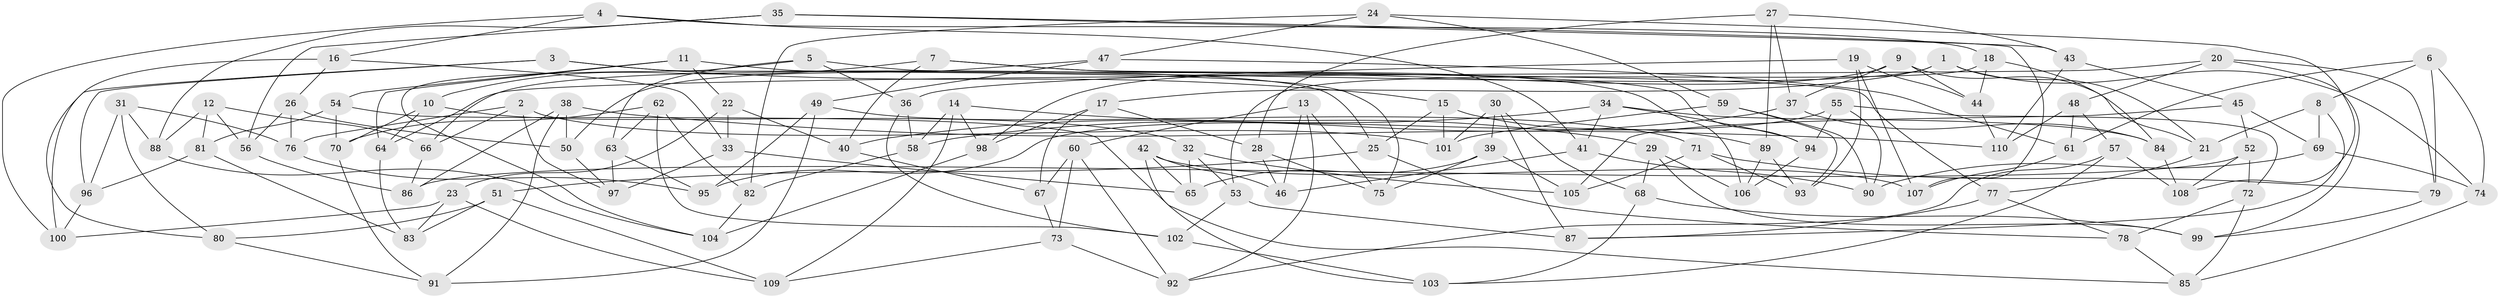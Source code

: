 // Generated by graph-tools (version 1.1) at 2025/11/02/27/25 16:11:45]
// undirected, 110 vertices, 220 edges
graph export_dot {
graph [start="1"]
  node [color=gray90,style=filled];
  1;
  2;
  3;
  4;
  5;
  6;
  7;
  8;
  9;
  10;
  11;
  12;
  13;
  14;
  15;
  16;
  17;
  18;
  19;
  20;
  21;
  22;
  23;
  24;
  25;
  26;
  27;
  28;
  29;
  30;
  31;
  32;
  33;
  34;
  35;
  36;
  37;
  38;
  39;
  40;
  41;
  42;
  43;
  44;
  45;
  46;
  47;
  48;
  49;
  50;
  51;
  52;
  53;
  54;
  55;
  56;
  57;
  58;
  59;
  60;
  61;
  62;
  63;
  64;
  65;
  66;
  67;
  68;
  69;
  70;
  71;
  72;
  73;
  74;
  75;
  76;
  77;
  78;
  79;
  80;
  81;
  82;
  83;
  84;
  85;
  86;
  87;
  88;
  89;
  90;
  91;
  92;
  93;
  94;
  95;
  96;
  97;
  98;
  99;
  100;
  101;
  102;
  103;
  104;
  105;
  106;
  107;
  108;
  109;
  110;
  1 -- 66;
  1 -- 74;
  1 -- 17;
  1 -- 21;
  2 -- 97;
  2 -- 101;
  2 -- 76;
  2 -- 66;
  3 -- 15;
  3 -- 96;
  3 -- 100;
  3 -- 25;
  4 -- 16;
  4 -- 18;
  4 -- 100;
  4 -- 41;
  5 -- 63;
  5 -- 77;
  5 -- 104;
  5 -- 36;
  6 -- 61;
  6 -- 79;
  6 -- 8;
  6 -- 74;
  7 -- 10;
  7 -- 94;
  7 -- 40;
  7 -- 106;
  8 -- 69;
  8 -- 21;
  8 -- 87;
  9 -- 98;
  9 -- 21;
  9 -- 44;
  9 -- 37;
  10 -- 64;
  10 -- 32;
  10 -- 70;
  11 -- 75;
  11 -- 64;
  11 -- 54;
  11 -- 22;
  12 -- 66;
  12 -- 56;
  12 -- 81;
  12 -- 88;
  13 -- 75;
  13 -- 60;
  13 -- 46;
  13 -- 92;
  14 -- 98;
  14 -- 29;
  14 -- 58;
  14 -- 109;
  15 -- 25;
  15 -- 89;
  15 -- 101;
  16 -- 33;
  16 -- 80;
  16 -- 26;
  17 -- 28;
  17 -- 67;
  17 -- 98;
  18 -- 44;
  18 -- 84;
  18 -- 53;
  19 -- 93;
  19 -- 44;
  19 -- 107;
  19 -- 36;
  20 -- 99;
  20 -- 64;
  20 -- 79;
  20 -- 48;
  21 -- 77;
  22 -- 23;
  22 -- 33;
  22 -- 40;
  23 -- 100;
  23 -- 83;
  23 -- 109;
  24 -- 82;
  24 -- 47;
  24 -- 59;
  24 -- 108;
  25 -- 78;
  25 -- 51;
  26 -- 76;
  26 -- 50;
  26 -- 56;
  27 -- 89;
  27 -- 28;
  27 -- 37;
  27 -- 43;
  28 -- 46;
  28 -- 75;
  29 -- 99;
  29 -- 106;
  29 -- 68;
  30 -- 39;
  30 -- 87;
  30 -- 101;
  30 -- 68;
  31 -- 76;
  31 -- 96;
  31 -- 80;
  31 -- 88;
  32 -- 65;
  32 -- 53;
  32 -- 105;
  33 -- 97;
  33 -- 65;
  34 -- 94;
  34 -- 41;
  34 -- 84;
  34 -- 40;
  35 -- 56;
  35 -- 43;
  35 -- 107;
  35 -- 88;
  36 -- 58;
  36 -- 102;
  37 -- 84;
  37 -- 58;
  38 -- 91;
  38 -- 110;
  38 -- 86;
  38 -- 50;
  39 -- 75;
  39 -- 105;
  39 -- 65;
  40 -- 67;
  41 -- 46;
  41 -- 90;
  42 -- 65;
  42 -- 107;
  42 -- 46;
  42 -- 103;
  43 -- 110;
  43 -- 45;
  44 -- 110;
  45 -- 52;
  45 -- 69;
  45 -- 105;
  47 -- 50;
  47 -- 61;
  47 -- 49;
  48 -- 61;
  48 -- 57;
  48 -- 110;
  49 -- 91;
  49 -- 95;
  49 -- 71;
  50 -- 97;
  51 -- 83;
  51 -- 109;
  51 -- 80;
  52 -- 108;
  52 -- 86;
  52 -- 72;
  53 -- 102;
  53 -- 87;
  54 -- 85;
  54 -- 81;
  54 -- 70;
  55 -- 72;
  55 -- 95;
  55 -- 94;
  55 -- 90;
  56 -- 86;
  57 -- 103;
  57 -- 92;
  57 -- 108;
  58 -- 82;
  59 -- 93;
  59 -- 101;
  59 -- 90;
  60 -- 92;
  60 -- 73;
  60 -- 67;
  61 -- 107;
  62 -- 102;
  62 -- 70;
  62 -- 63;
  62 -- 82;
  63 -- 97;
  63 -- 95;
  64 -- 83;
  66 -- 86;
  67 -- 73;
  68 -- 99;
  68 -- 103;
  69 -- 74;
  69 -- 90;
  70 -- 91;
  71 -- 79;
  71 -- 105;
  71 -- 93;
  72 -- 85;
  72 -- 78;
  73 -- 92;
  73 -- 109;
  74 -- 85;
  76 -- 95;
  77 -- 78;
  77 -- 87;
  78 -- 85;
  79 -- 99;
  80 -- 91;
  81 -- 83;
  81 -- 96;
  82 -- 104;
  84 -- 108;
  88 -- 104;
  89 -- 93;
  89 -- 106;
  94 -- 106;
  96 -- 100;
  98 -- 104;
  102 -- 103;
}
